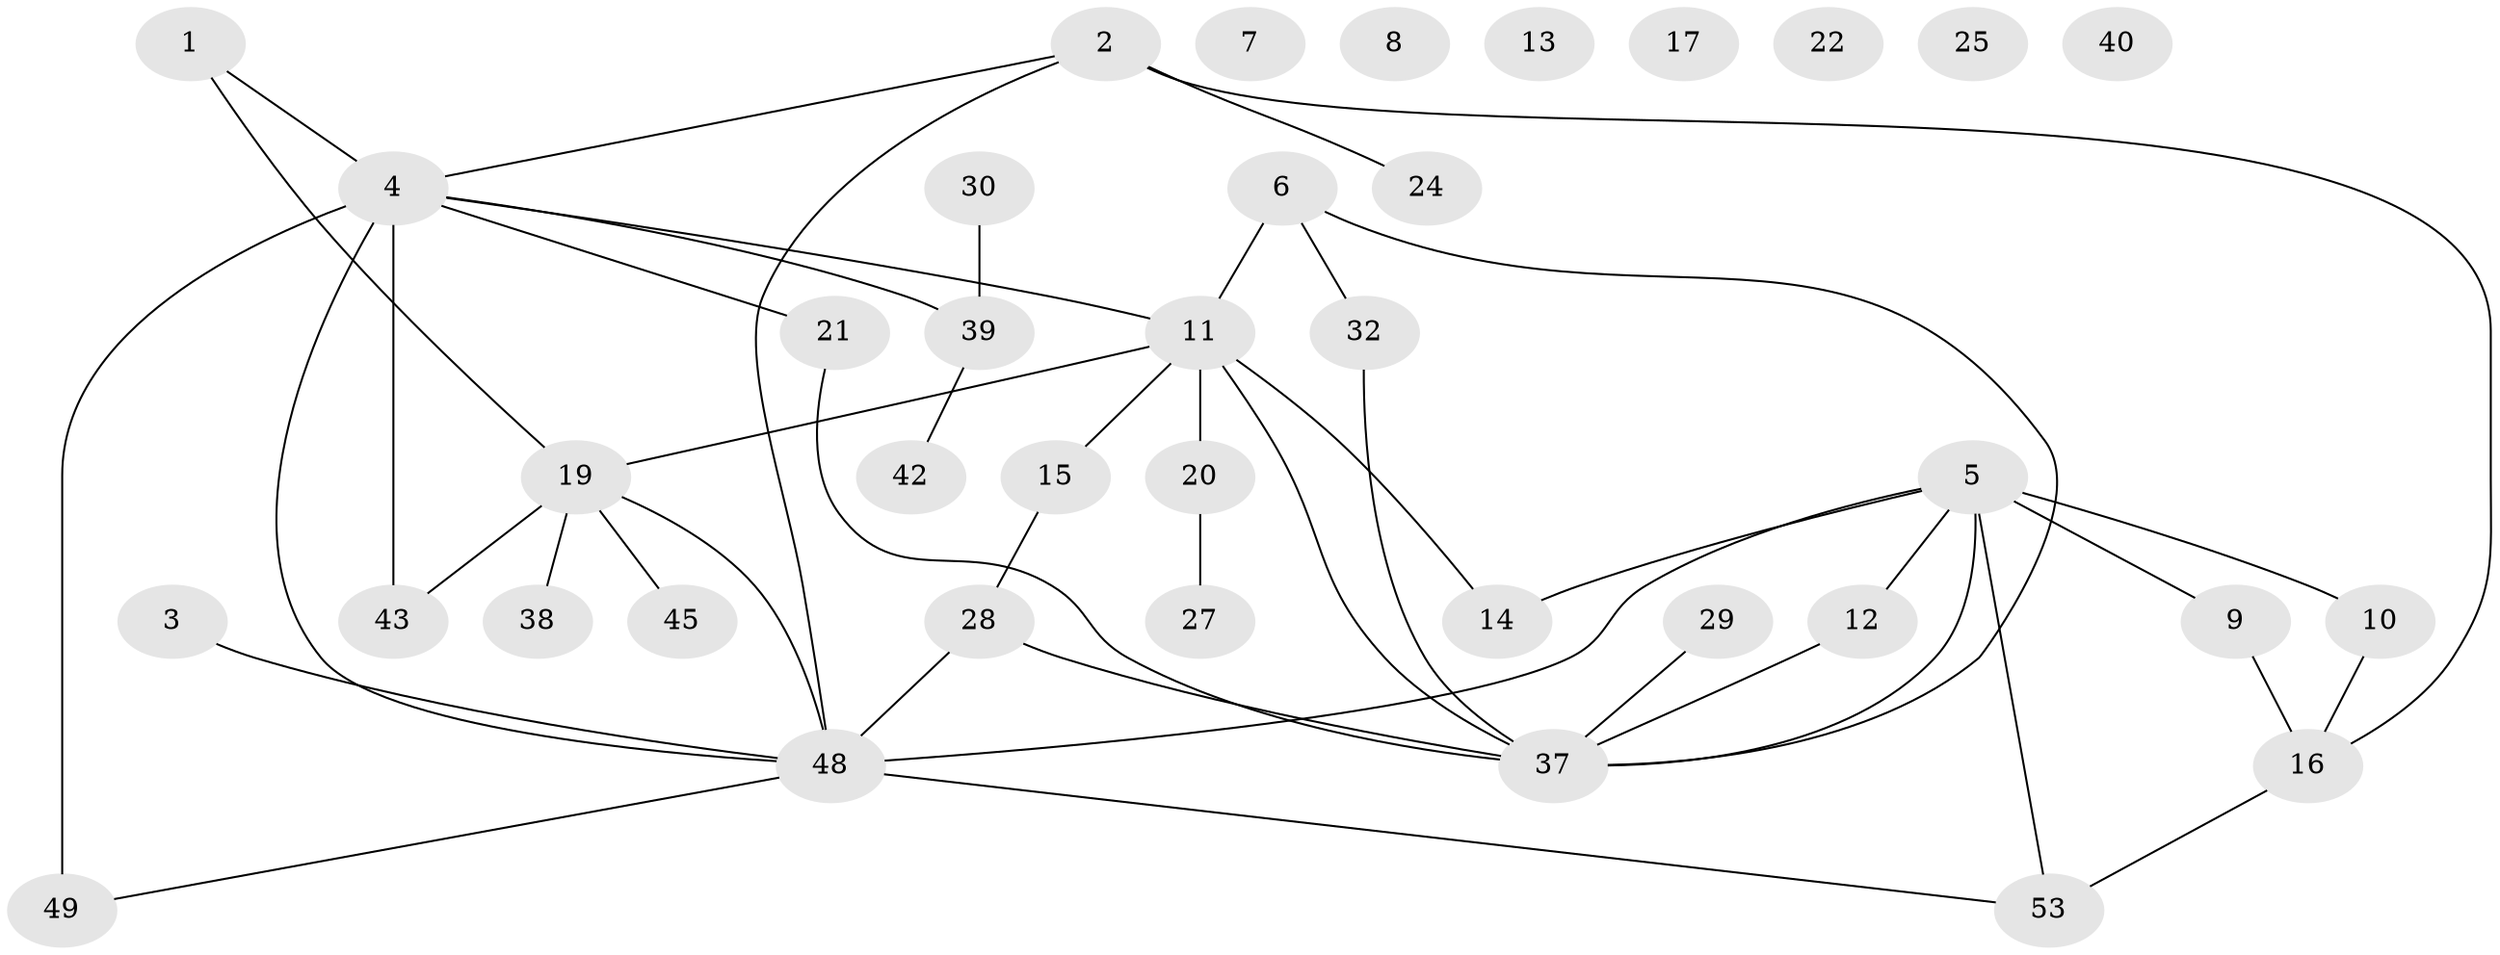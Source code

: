 // original degree distribution, {1: 0.2641509433962264, 4: 0.07547169811320754, 6: 0.03773584905660377, 0: 0.1320754716981132, 2: 0.1509433962264151, 5: 0.09433962264150944, 3: 0.22641509433962265, 7: 0.018867924528301886}
// Generated by graph-tools (version 1.1) at 2025/41/03/06/25 10:41:20]
// undirected, 38 vertices, 47 edges
graph export_dot {
graph [start="1"]
  node [color=gray90,style=filled];
  1 [super="+23"];
  2;
  3;
  4 [super="+18"];
  5 [super="+41"];
  6 [super="+51"];
  7;
  8;
  9 [super="+34"];
  10;
  11 [super="+26"];
  12;
  13;
  14;
  15 [super="+35"];
  16 [super="+36"];
  17;
  19 [super="+33"];
  20 [super="+47"];
  21;
  22;
  24 [super="+31"];
  25;
  27;
  28 [super="+44"];
  29;
  30;
  32;
  37 [super="+46"];
  38;
  39 [super="+52"];
  40;
  42;
  43;
  45;
  48 [super="+50"];
  49;
  53;
  1 -- 19;
  1 -- 4;
  2 -- 4;
  2 -- 16;
  2 -- 48;
  2 -- 24;
  3 -- 48;
  4 -- 11;
  4 -- 21;
  4 -- 49 [weight=2];
  4 -- 48;
  4 -- 39;
  4 -- 43;
  5 -- 12;
  5 -- 14;
  5 -- 48;
  5 -- 10;
  5 -- 53;
  5 -- 37;
  5 -- 9;
  6 -- 32;
  6 -- 37;
  6 -- 11;
  9 -- 16;
  10 -- 16;
  11 -- 14;
  11 -- 20;
  11 -- 37;
  11 -- 19;
  11 -- 15;
  12 -- 37;
  15 -- 28;
  16 -- 53;
  19 -- 38;
  19 -- 43;
  19 -- 48;
  19 -- 45;
  20 -- 27;
  21 -- 37;
  28 -- 37;
  28 -- 48;
  29 -- 37;
  30 -- 39;
  32 -- 37;
  39 -- 42;
  48 -- 49;
  48 -- 53;
}
